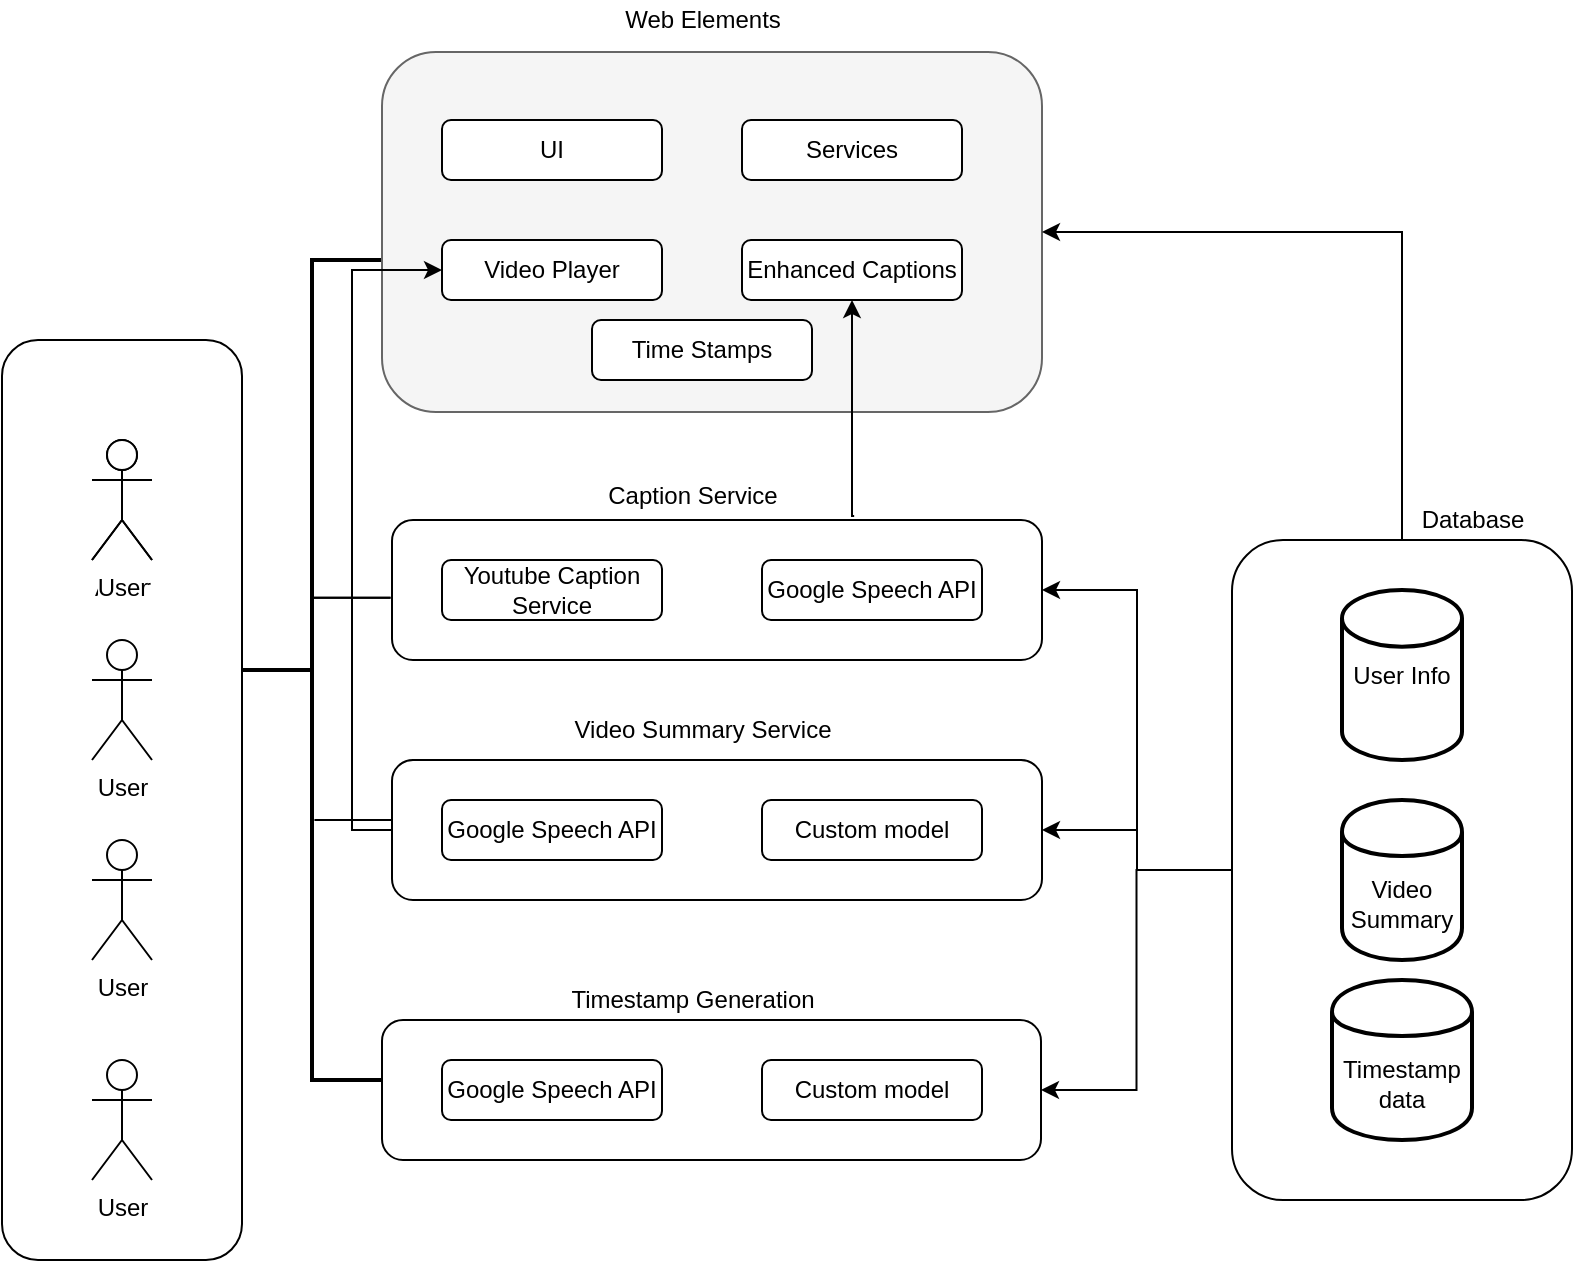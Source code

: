 <mxfile version="13.1.3" type="github">
  <diagram id="1ZNBeqoSUJ6Nm64SF9KS" name="Page-1">
    <mxGraphModel dx="868" dy="518" grid="1" gridSize="10" guides="1" tooltips="1" connect="1" arrows="1" fold="1" page="1" pageScale="1" pageWidth="850" pageHeight="1100" background="none" math="0" shadow="0">
      <root>
        <mxCell id="0" />
        <mxCell id="1" parent="0" />
        <mxCell id="cU5MBL2NNSBS9TQfajxg-49" style="edgeStyle=orthogonalEdgeStyle;rounded=0;orthogonalLoop=1;jettySize=auto;html=1;entryX=1;entryY=0.5;entryDx=0;entryDy=0;" edge="1" parent="1" source="cU5MBL2NNSBS9TQfajxg-46" target="cU5MBL2NNSBS9TQfajxg-21">
          <mxGeometry relative="1" as="geometry" />
        </mxCell>
        <mxCell id="cU5MBL2NNSBS9TQfajxg-50" style="edgeStyle=orthogonalEdgeStyle;rounded=0;orthogonalLoop=1;jettySize=auto;html=1;entryX=1;entryY=0.5;entryDx=0;entryDy=0;" edge="1" parent="1" source="cU5MBL2NNSBS9TQfajxg-46" target="cU5MBL2NNSBS9TQfajxg-30">
          <mxGeometry relative="1" as="geometry" />
        </mxCell>
        <mxCell id="cU5MBL2NNSBS9TQfajxg-51" style="edgeStyle=orthogonalEdgeStyle;rounded=0;orthogonalLoop=1;jettySize=auto;html=1;entryX=1;entryY=0.5;entryDx=0;entryDy=0;" edge="1" parent="1" source="cU5MBL2NNSBS9TQfajxg-46" target="cU5MBL2NNSBS9TQfajxg-41">
          <mxGeometry relative="1" as="geometry" />
        </mxCell>
        <mxCell id="cU5MBL2NNSBS9TQfajxg-46" value="" style="rounded=1;whiteSpace=wrap;html=1;" vertex="1" parent="1">
          <mxGeometry x="645" y="340" width="170" height="330" as="geometry" />
        </mxCell>
        <mxCell id="cU5MBL2NNSBS9TQfajxg-1" value="" style="rounded=1;whiteSpace=wrap;html=1;" vertex="1" parent="1">
          <mxGeometry x="30" y="240" width="120" height="460" as="geometry" />
        </mxCell>
        <mxCell id="cU5MBL2NNSBS9TQfajxg-3" value="Actor" style="shape=umlActor;verticalLabelPosition=bottom;labelBackgroundColor=#ffffff;verticalAlign=top;html=1;outlineConnect=0;" vertex="1" parent="1">
          <mxGeometry x="75" y="290" width="30" height="60" as="geometry" />
        </mxCell>
        <mxCell id="cU5MBL2NNSBS9TQfajxg-5" value="&lt;div&gt;User&lt;/div&gt;&lt;div&gt;&lt;br&gt;&lt;/div&gt;" style="shape=umlActor;verticalLabelPosition=bottom;labelBackgroundColor=#ffffff;verticalAlign=top;html=1;outlineConnect=0;" vertex="1" parent="1">
          <mxGeometry x="75" y="290" width="30" height="60" as="geometry" />
        </mxCell>
        <mxCell id="cU5MBL2NNSBS9TQfajxg-6" value="User" style="shape=umlActor;verticalLabelPosition=bottom;labelBackgroundColor=#ffffff;verticalAlign=top;html=1;outlineConnect=0;" vertex="1" parent="1">
          <mxGeometry x="75" y="390" width="30" height="60" as="geometry" />
        </mxCell>
        <mxCell id="cU5MBL2NNSBS9TQfajxg-7" value="User" style="shape=umlActor;verticalLabelPosition=bottom;labelBackgroundColor=#ffffff;verticalAlign=top;html=1;outlineConnect=0;" vertex="1" parent="1">
          <mxGeometry x="75" y="490" width="30" height="60" as="geometry" />
        </mxCell>
        <mxCell id="cU5MBL2NNSBS9TQfajxg-8" value="&lt;div&gt;User&lt;/div&gt;&lt;div&gt;&lt;br&gt;&lt;/div&gt;" style="shape=umlActor;verticalLabelPosition=bottom;labelBackgroundColor=#ffffff;verticalAlign=top;html=1;outlineConnect=0;" vertex="1" parent="1">
          <mxGeometry x="75" y="600" width="30" height="60" as="geometry" />
        </mxCell>
        <mxCell id="cU5MBL2NNSBS9TQfajxg-9" value="" style="strokeWidth=2;html=1;shape=mxgraph.flowchart.annotation_2;align=left;labelPosition=right;pointerEvents=1;" vertex="1" parent="1">
          <mxGeometry x="150" y="200" width="70" height="410" as="geometry" />
        </mxCell>
        <mxCell id="cU5MBL2NNSBS9TQfajxg-10" value="" style="rounded=1;whiteSpace=wrap;html=1;fillColor=#f5f5f5;strokeColor=#666666;fontColor=#333333;" vertex="1" parent="1">
          <mxGeometry x="220" y="96" width="330" height="180" as="geometry" />
        </mxCell>
        <mxCell id="cU5MBL2NNSBS9TQfajxg-17" value="&lt;div&gt;UI&lt;/div&gt;" style="rounded=1;whiteSpace=wrap;html=1;" vertex="1" parent="1">
          <mxGeometry x="250" y="130" width="110" height="30" as="geometry" />
        </mxCell>
        <mxCell id="cU5MBL2NNSBS9TQfajxg-18" value="&lt;div&gt;Services&lt;/div&gt;" style="rounded=1;whiteSpace=wrap;html=1;" vertex="1" parent="1">
          <mxGeometry x="400" y="130" width="110" height="30" as="geometry" />
        </mxCell>
        <mxCell id="cU5MBL2NNSBS9TQfajxg-19" value="Video Player" style="rounded=1;whiteSpace=wrap;html=1;" vertex="1" parent="1">
          <mxGeometry x="250" y="190" width="110" height="30" as="geometry" />
        </mxCell>
        <mxCell id="cU5MBL2NNSBS9TQfajxg-20" value="Enhanced Captions" style="rounded=1;whiteSpace=wrap;html=1;" vertex="1" parent="1">
          <mxGeometry x="400" y="190" width="110" height="30" as="geometry" />
        </mxCell>
        <mxCell id="cU5MBL2NNSBS9TQfajxg-21" value="" style="rounded=1;whiteSpace=wrap;html=1;" vertex="1" parent="1">
          <mxGeometry x="225" y="330" width="325" height="70" as="geometry" />
        </mxCell>
        <mxCell id="cU5MBL2NNSBS9TQfajxg-57" style="edgeStyle=orthogonalEdgeStyle;rounded=0;orthogonalLoop=1;jettySize=auto;html=1;entryX=0.5;entryY=1;entryDx=0;entryDy=0;exitX=0.711;exitY=-0.029;exitDx=0;exitDy=0;exitPerimeter=0;" edge="1" parent="1" source="cU5MBL2NNSBS9TQfajxg-21" target="cU5MBL2NNSBS9TQfajxg-20">
          <mxGeometry relative="1" as="geometry">
            <Array as="points">
              <mxPoint x="455" y="328" />
            </Array>
          </mxGeometry>
        </mxCell>
        <mxCell id="cU5MBL2NNSBS9TQfajxg-22" value="Caption Service" style="text;html=1;align=center;verticalAlign=middle;resizable=0;points=[];autosize=1;" vertex="1" parent="1">
          <mxGeometry x="325" y="308" width="100" height="20" as="geometry" />
        </mxCell>
        <mxCell id="cU5MBL2NNSBS9TQfajxg-24" value="Web Elements" style="text;html=1;align=center;verticalAlign=middle;resizable=0;points=[];autosize=1;" vertex="1" parent="1">
          <mxGeometry x="330" y="70" width="100" height="20" as="geometry" />
        </mxCell>
        <mxCell id="cU5MBL2NNSBS9TQfajxg-26" value="Youtube Caption Service" style="rounded=1;whiteSpace=wrap;html=1;" vertex="1" parent="1">
          <mxGeometry x="250" y="350" width="110" height="30" as="geometry" />
        </mxCell>
        <mxCell id="cU5MBL2NNSBS9TQfajxg-27" value="Google Speech API" style="rounded=1;whiteSpace=wrap;html=1;" vertex="1" parent="1">
          <mxGeometry x="410" y="350" width="110" height="30" as="geometry" />
        </mxCell>
        <mxCell id="cU5MBL2NNSBS9TQfajxg-58" style="edgeStyle=orthogonalEdgeStyle;rounded=0;orthogonalLoop=1;jettySize=auto;html=1;entryX=0;entryY=0.5;entryDx=0;entryDy=0;" edge="1" parent="1" source="cU5MBL2NNSBS9TQfajxg-30" target="cU5MBL2NNSBS9TQfajxg-19">
          <mxGeometry relative="1" as="geometry">
            <Array as="points">
              <mxPoint x="205" y="485" />
              <mxPoint x="205" y="205" />
            </Array>
          </mxGeometry>
        </mxCell>
        <mxCell id="cU5MBL2NNSBS9TQfajxg-30" value="" style="rounded=1;whiteSpace=wrap;html=1;" vertex="1" parent="1">
          <mxGeometry x="225" y="450" width="325" height="70" as="geometry" />
        </mxCell>
        <mxCell id="cU5MBL2NNSBS9TQfajxg-31" value="Video Summary Service" style="text;html=1;align=center;verticalAlign=middle;resizable=0;points=[];autosize=1;" vertex="1" parent="1">
          <mxGeometry x="305" y="425" width="150" height="20" as="geometry" />
        </mxCell>
        <mxCell id="cU5MBL2NNSBS9TQfajxg-32" value="Google Speech API" style="rounded=1;whiteSpace=wrap;html=1;" vertex="1" parent="1">
          <mxGeometry x="250" y="470" width="110" height="30" as="geometry" />
        </mxCell>
        <mxCell id="cU5MBL2NNSBS9TQfajxg-33" value="Custom model " style="rounded=1;whiteSpace=wrap;html=1;" vertex="1" parent="1">
          <mxGeometry x="410" y="470" width="110" height="30" as="geometry" />
        </mxCell>
        <mxCell id="cU5MBL2NNSBS9TQfajxg-35" value="" style="endArrow=none;html=1;exitX=0.507;exitY=0.412;exitDx=0;exitDy=0;exitPerimeter=0;entryX=1.061;entryY=0.412;entryDx=0;entryDy=0;entryPerimeter=0;" edge="1" parent="1" source="cU5MBL2NNSBS9TQfajxg-9" target="cU5MBL2NNSBS9TQfajxg-9">
          <mxGeometry width="50" height="50" relative="1" as="geometry">
            <mxPoint x="190" y="410" as="sourcePoint" />
            <mxPoint x="240" y="360" as="targetPoint" />
          </mxGeometry>
        </mxCell>
        <mxCell id="cU5MBL2NNSBS9TQfajxg-38" value="" style="endArrow=none;html=1;exitX=0.507;exitY=0.412;exitDx=0;exitDy=0;exitPerimeter=0;entryX=1.061;entryY=0.412;entryDx=0;entryDy=0;entryPerimeter=0;" edge="1" parent="1">
          <mxGeometry width="50" height="50" relative="1" as="geometry">
            <mxPoint x="185.49" y="368.92" as="sourcePoint" />
            <mxPoint x="224.27" y="368.92" as="targetPoint" />
          </mxGeometry>
        </mxCell>
        <mxCell id="cU5MBL2NNSBS9TQfajxg-40" value="" style="endArrow=none;html=1;exitX=0.507;exitY=0.412;exitDx=0;exitDy=0;exitPerimeter=0;entryX=1.061;entryY=0.412;entryDx=0;entryDy=0;entryPerimeter=0;" edge="1" parent="1">
          <mxGeometry width="50" height="50" relative="1" as="geometry">
            <mxPoint x="186.22" y="480.0" as="sourcePoint" />
            <mxPoint x="225" y="480.0" as="targetPoint" />
          </mxGeometry>
        </mxCell>
        <mxCell id="cU5MBL2NNSBS9TQfajxg-41" value="" style="rounded=1;whiteSpace=wrap;html=1;" vertex="1" parent="1">
          <mxGeometry x="220" y="580" width="329.5" height="70" as="geometry" />
        </mxCell>
        <mxCell id="cU5MBL2NNSBS9TQfajxg-42" value="Google Speech API" style="rounded=1;whiteSpace=wrap;html=1;" vertex="1" parent="1">
          <mxGeometry x="250" y="600" width="110" height="30" as="geometry" />
        </mxCell>
        <mxCell id="cU5MBL2NNSBS9TQfajxg-43" value="Timestamp Generation" style="text;html=1;align=center;verticalAlign=middle;resizable=0;points=[];autosize=1;" vertex="1" parent="1">
          <mxGeometry x="305" y="560" width="140" height="20" as="geometry" />
        </mxCell>
        <mxCell id="cU5MBL2NNSBS9TQfajxg-44" value="Custom model " style="rounded=1;whiteSpace=wrap;html=1;" vertex="1" parent="1">
          <mxGeometry x="410" y="600" width="110" height="30" as="geometry" />
        </mxCell>
        <mxCell id="cU5MBL2NNSBS9TQfajxg-45" value="User Info" style="strokeWidth=2;html=1;shape=mxgraph.flowchart.database;whiteSpace=wrap;" vertex="1" parent="1">
          <mxGeometry x="700" y="365" width="60" height="85" as="geometry" />
        </mxCell>
        <mxCell id="cU5MBL2NNSBS9TQfajxg-48" style="edgeStyle=orthogonalEdgeStyle;rounded=0;orthogonalLoop=1;jettySize=auto;html=1;entryX=1;entryY=0.5;entryDx=0;entryDy=0;exitX=0.5;exitY=0;exitDx=0;exitDy=0;" edge="1" parent="1" source="cU5MBL2NNSBS9TQfajxg-46" target="cU5MBL2NNSBS9TQfajxg-10">
          <mxGeometry relative="1" as="geometry">
            <Array as="points">
              <mxPoint x="730" y="186" />
            </Array>
          </mxGeometry>
        </mxCell>
        <mxCell id="cU5MBL2NNSBS9TQfajxg-47" value="Database" style="text;html=1;align=center;verticalAlign=middle;resizable=0;points=[];autosize=1;" vertex="1" parent="1">
          <mxGeometry x="730" y="320" width="70" height="20" as="geometry" />
        </mxCell>
        <mxCell id="cU5MBL2NNSBS9TQfajxg-53" value="Video Summary" style="shape=cylinder;whiteSpace=wrap;html=1;boundedLbl=1;backgroundOutline=1;fontStyle=0;strokeWidth=2;" vertex="1" parent="1">
          <mxGeometry x="700" y="470" width="60" height="80" as="geometry" />
        </mxCell>
        <mxCell id="cU5MBL2NNSBS9TQfajxg-56" value="Timestamp data" style="shape=cylinder;whiteSpace=wrap;html=1;boundedLbl=1;backgroundOutline=1;fontStyle=0;strokeWidth=2;" vertex="1" parent="1">
          <mxGeometry x="695" y="560" width="70" height="80" as="geometry" />
        </mxCell>
        <mxCell id="cU5MBL2NNSBS9TQfajxg-59" value="Time Stamps" style="rounded=1;whiteSpace=wrap;html=1;" vertex="1" parent="1">
          <mxGeometry x="325" y="230" width="110" height="30" as="geometry" />
        </mxCell>
      </root>
    </mxGraphModel>
  </diagram>
</mxfile>
